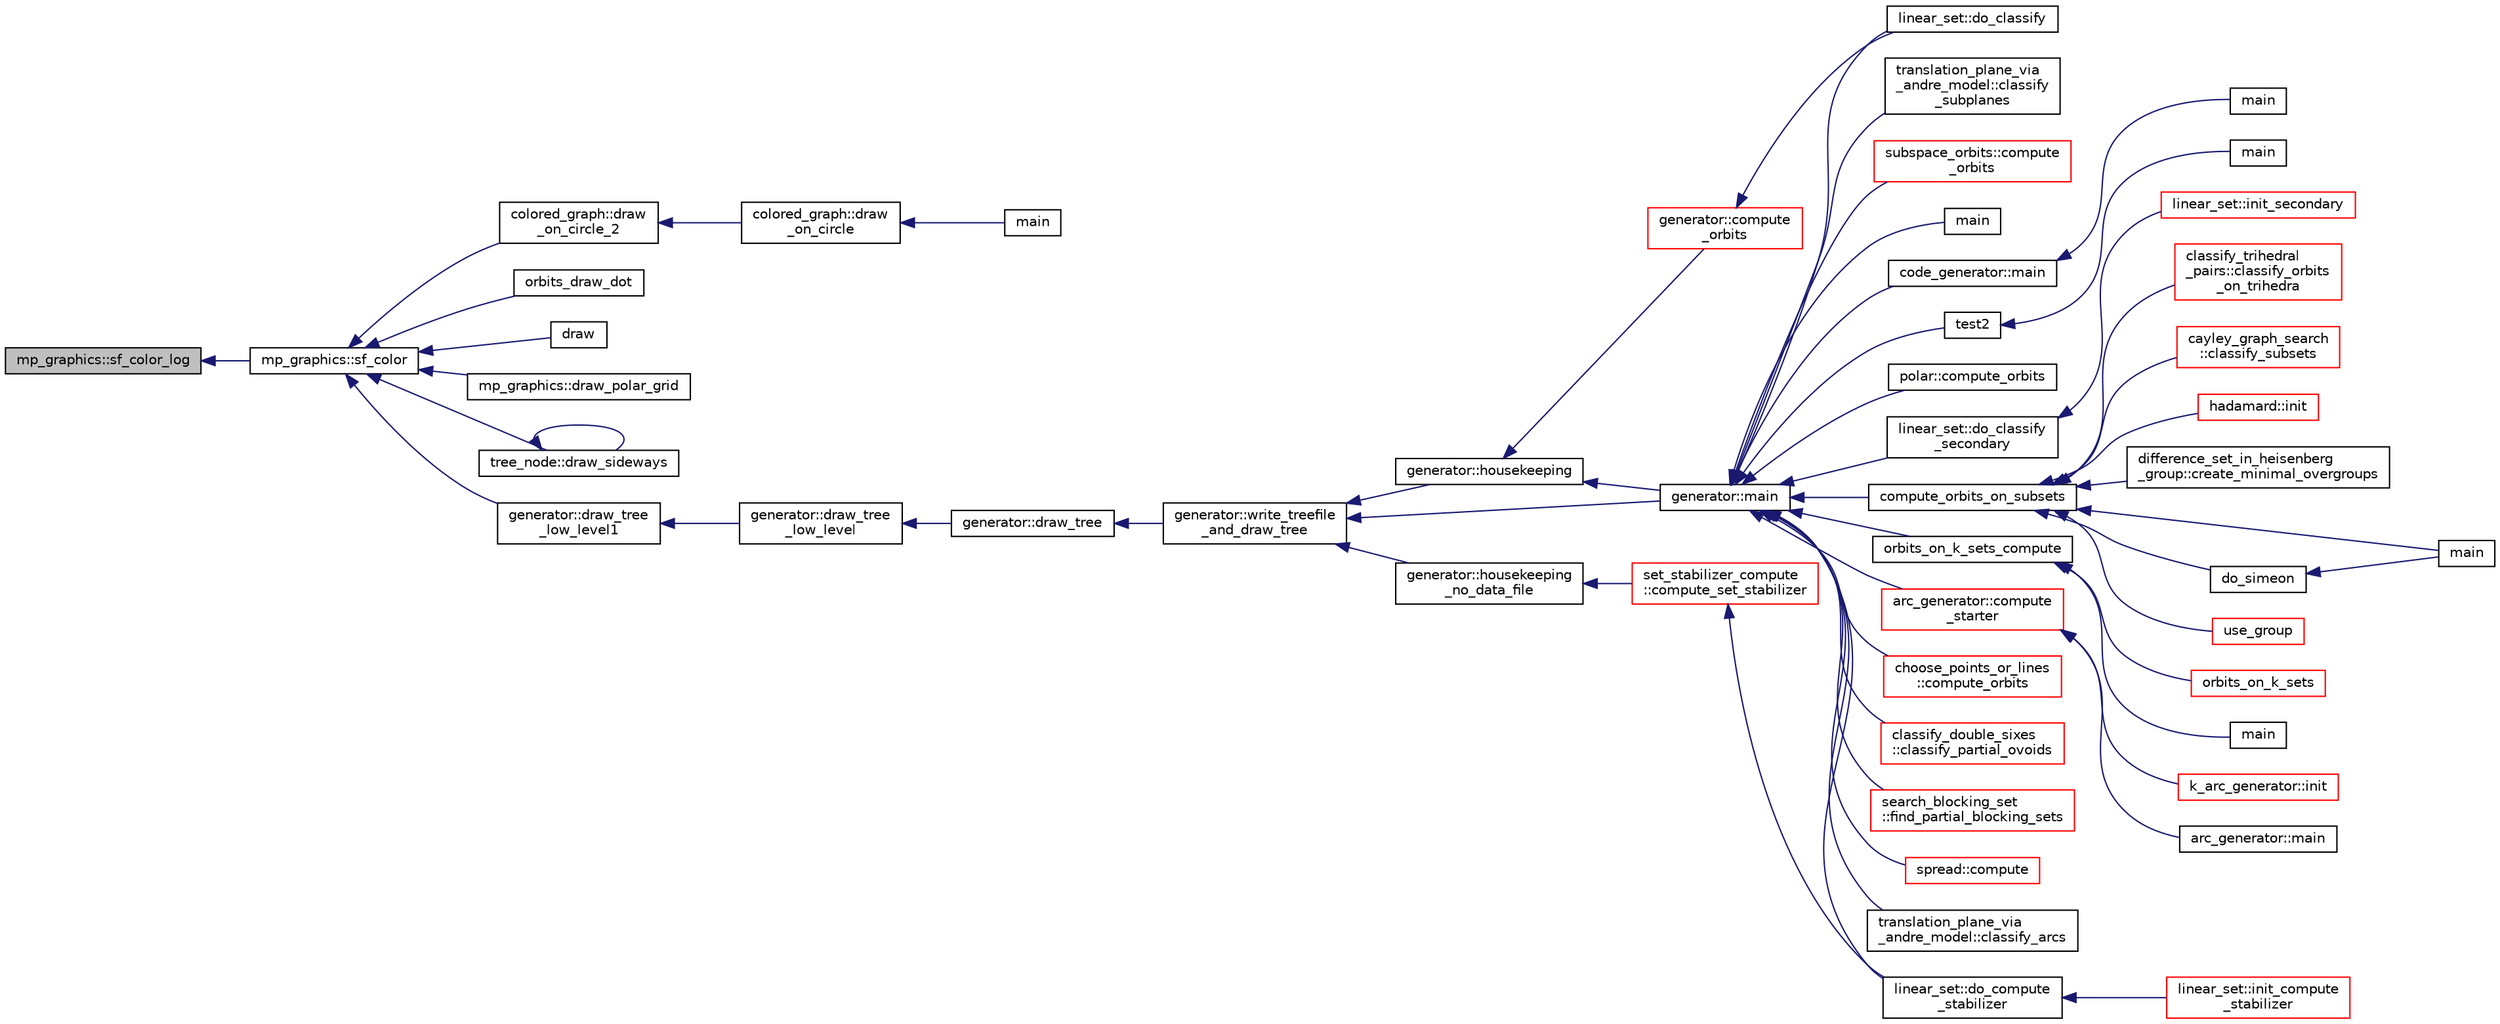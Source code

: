 digraph "mp_graphics::sf_color_log"
{
  edge [fontname="Helvetica",fontsize="10",labelfontname="Helvetica",labelfontsize="10"];
  node [fontname="Helvetica",fontsize="10",shape=record];
  rankdir="LR";
  Node6729 [label="mp_graphics::sf_color_log",height=0.2,width=0.4,color="black", fillcolor="grey75", style="filled", fontcolor="black"];
  Node6729 -> Node6730 [dir="back",color="midnightblue",fontsize="10",style="solid",fontname="Helvetica"];
  Node6730 [label="mp_graphics::sf_color",height=0.2,width=0.4,color="black", fillcolor="white", style="filled",URL="$da/d2c/classmp__graphics.html#ae6d1c954f0bacaa8b282a7230f7cce14"];
  Node6730 -> Node6731 [dir="back",color="midnightblue",fontsize="10",style="solid",fontname="Helvetica"];
  Node6731 [label="colored_graph::draw\l_on_circle_2",height=0.2,width=0.4,color="black", fillcolor="white", style="filled",URL="$dc/de2/classcolored__graph.html#a5491c0aa5ba7e60fb694fe7fbbc5ce8a"];
  Node6731 -> Node6732 [dir="back",color="midnightblue",fontsize="10",style="solid",fontname="Helvetica"];
  Node6732 [label="colored_graph::draw\l_on_circle",height=0.2,width=0.4,color="black", fillcolor="white", style="filled",URL="$dc/de2/classcolored__graph.html#af5b7af38772c569cc0d6ab1d7c1fe20b"];
  Node6732 -> Node6733 [dir="back",color="midnightblue",fontsize="10",style="solid",fontname="Helvetica"];
  Node6733 [label="main",height=0.2,width=0.4,color="black", fillcolor="white", style="filled",URL="$d2/dfa/draw__colored__graph_8_c.html#a3c04138a5bfe5d72780bb7e82a18e627"];
  Node6730 -> Node6734 [dir="back",color="midnightblue",fontsize="10",style="solid",fontname="Helvetica"];
  Node6734 [label="orbits_draw_dot",height=0.2,width=0.4,color="black", fillcolor="white", style="filled",URL="$d9/d29/draw_8_c.html#a20a270e8cc52b4a32cdd36bfa75d849e"];
  Node6730 -> Node6735 [dir="back",color="midnightblue",fontsize="10",style="solid",fontname="Helvetica"];
  Node6735 [label="draw",height=0.2,width=0.4,color="black", fillcolor="white", style="filled",URL="$d7/d04/graphics_8h.html#a2f0462cf6d66f0096ed82a8dad6e4c3d"];
  Node6730 -> Node6736 [dir="back",color="midnightblue",fontsize="10",style="solid",fontname="Helvetica"];
  Node6736 [label="mp_graphics::draw_polar_grid",height=0.2,width=0.4,color="black", fillcolor="white", style="filled",URL="$da/d2c/classmp__graphics.html#a6fddb7e055dd8099413f41489342fcff"];
  Node6730 -> Node6737 [dir="back",color="midnightblue",fontsize="10",style="solid",fontname="Helvetica"];
  Node6737 [label="tree_node::draw_sideways",height=0.2,width=0.4,color="black", fillcolor="white", style="filled",URL="$df/dbf/classtree__node.html#a9b2f0bf6523c86a1fe755f6186180adb"];
  Node6737 -> Node6737 [dir="back",color="midnightblue",fontsize="10",style="solid",fontname="Helvetica"];
  Node6730 -> Node6738 [dir="back",color="midnightblue",fontsize="10",style="solid",fontname="Helvetica"];
  Node6738 [label="generator::draw_tree\l_low_level1",height=0.2,width=0.4,color="black", fillcolor="white", style="filled",URL="$d7/d73/classgenerator.html#a05c91a8f773c25fbad2e806201d5f0d3"];
  Node6738 -> Node6739 [dir="back",color="midnightblue",fontsize="10",style="solid",fontname="Helvetica"];
  Node6739 [label="generator::draw_tree\l_low_level",height=0.2,width=0.4,color="black", fillcolor="white", style="filled",URL="$d7/d73/classgenerator.html#a7ec4c0902ecfc19049792b60526ae446"];
  Node6739 -> Node6740 [dir="back",color="midnightblue",fontsize="10",style="solid",fontname="Helvetica"];
  Node6740 [label="generator::draw_tree",height=0.2,width=0.4,color="black", fillcolor="white", style="filled",URL="$d7/d73/classgenerator.html#ae3d68e3de8f4a5decdaef2d8008cd4a6"];
  Node6740 -> Node6741 [dir="back",color="midnightblue",fontsize="10",style="solid",fontname="Helvetica"];
  Node6741 [label="generator::write_treefile\l_and_draw_tree",height=0.2,width=0.4,color="black", fillcolor="white", style="filled",URL="$d7/d73/classgenerator.html#a70c78f45dba413014287e8cde2f7d6b5"];
  Node6741 -> Node6742 [dir="back",color="midnightblue",fontsize="10",style="solid",fontname="Helvetica"];
  Node6742 [label="generator::main",height=0.2,width=0.4,color="black", fillcolor="white", style="filled",URL="$d7/d73/classgenerator.html#a01abff8e9f231bf0d82e2e8e0061f242"];
  Node6742 -> Node6743 [dir="back",color="midnightblue",fontsize="10",style="solid",fontname="Helvetica"];
  Node6743 [label="main",height=0.2,width=0.4,color="black", fillcolor="white", style="filled",URL="$d2/d11/codes_8h.html#a217dbf8b442f20279ea00b898af96f52"];
  Node6742 -> Node6744 [dir="back",color="midnightblue",fontsize="10",style="solid",fontname="Helvetica"];
  Node6744 [label="code_generator::main",height=0.2,width=0.4,color="black", fillcolor="white", style="filled",URL="$db/d37/classcode__generator.html#ab3cf3a306e4032c2b471ac95321c599f"];
  Node6744 -> Node6745 [dir="back",color="midnightblue",fontsize="10",style="solid",fontname="Helvetica"];
  Node6745 [label="main",height=0.2,width=0.4,color="black", fillcolor="white", style="filled",URL="$d4/d4f/codes_8_c.html#a217dbf8b442f20279ea00b898af96f52"];
  Node6742 -> Node6746 [dir="back",color="midnightblue",fontsize="10",style="solid",fontname="Helvetica"];
  Node6746 [label="test2",height=0.2,width=0.4,color="black", fillcolor="white", style="filled",URL="$d9/db0/factor__space_8_c.html#a39d73a812e5fd8f1bc111e948368cb10"];
  Node6746 -> Node6747 [dir="back",color="midnightblue",fontsize="10",style="solid",fontname="Helvetica"];
  Node6747 [label="main",height=0.2,width=0.4,color="black", fillcolor="white", style="filled",URL="$d9/db0/factor__space_8_c.html#a3c04138a5bfe5d72780bb7e82a18e627"];
  Node6742 -> Node6748 [dir="back",color="midnightblue",fontsize="10",style="solid",fontname="Helvetica"];
  Node6748 [label="polar::compute_orbits",height=0.2,width=0.4,color="black", fillcolor="white", style="filled",URL="$da/d1c/classpolar.html#ac4c3c4f95d14c74ff4a3ec3f3479a1da"];
  Node6742 -> Node6749 [dir="back",color="midnightblue",fontsize="10",style="solid",fontname="Helvetica"];
  Node6749 [label="linear_set::do_classify",height=0.2,width=0.4,color="black", fillcolor="white", style="filled",URL="$dd/d86/classlinear__set.html#a3eb2dbce7fa8b71901dfc12f288ddd0c"];
  Node6742 -> Node6750 [dir="back",color="midnightblue",fontsize="10",style="solid",fontname="Helvetica"];
  Node6750 [label="linear_set::do_classify\l_secondary",height=0.2,width=0.4,color="black", fillcolor="white", style="filled",URL="$dd/d86/classlinear__set.html#a47eb7f9995f3343abd3bdfbf9a9a9162"];
  Node6750 -> Node6751 [dir="back",color="midnightblue",fontsize="10",style="solid",fontname="Helvetica"];
  Node6751 [label="linear_set::init_secondary",height=0.2,width=0.4,color="red", fillcolor="white", style="filled",URL="$dd/d86/classlinear__set.html#a7bf8cd7805559b5762921687a7c1ed97"];
  Node6742 -> Node6753 [dir="back",color="midnightblue",fontsize="10",style="solid",fontname="Helvetica"];
  Node6753 [label="linear_set::do_compute\l_stabilizer",height=0.2,width=0.4,color="black", fillcolor="white", style="filled",URL="$dd/d86/classlinear__set.html#ae8f58ded28fb5370f4459cca42b7463b"];
  Node6753 -> Node6754 [dir="back",color="midnightblue",fontsize="10",style="solid",fontname="Helvetica"];
  Node6754 [label="linear_set::init_compute\l_stabilizer",height=0.2,width=0.4,color="red", fillcolor="white", style="filled",URL="$dd/d86/classlinear__set.html#a0cc3eaec1896fdc977b62e94623b055b"];
  Node6742 -> Node6756 [dir="back",color="midnightblue",fontsize="10",style="solid",fontname="Helvetica"];
  Node6756 [label="compute_orbits_on_subsets",height=0.2,width=0.4,color="black", fillcolor="white", style="filled",URL="$d3/d35/snakes__and__ladders__global_8_c.html#af33697aede0480110b1227f727252637"];
  Node6756 -> Node6757 [dir="back",color="midnightblue",fontsize="10",style="solid",fontname="Helvetica"];
  Node6757 [label="cayley_graph_search\l::classify_subsets",height=0.2,width=0.4,color="red", fillcolor="white", style="filled",URL="$de/dae/classcayley__graph__search.html#a4cf8a90752e018a281481ac80ad52c4b"];
  Node6756 -> Node6760 [dir="back",color="midnightblue",fontsize="10",style="solid",fontname="Helvetica"];
  Node6760 [label="hadamard::init",height=0.2,width=0.4,color="red", fillcolor="white", style="filled",URL="$d7/dbb/classhadamard.html#a16af359850b8bdd0d2a73e260d496c33"];
  Node6756 -> Node6762 [dir="back",color="midnightblue",fontsize="10",style="solid",fontname="Helvetica"];
  Node6762 [label="difference_set_in_heisenberg\l_group::create_minimal_overgroups",height=0.2,width=0.4,color="black", fillcolor="white", style="filled",URL="$de/d8a/classdifference__set__in__heisenberg__group.html#a9bde5ad5da3ebaebf98fbfd3e8110b79"];
  Node6756 -> Node6763 [dir="back",color="midnightblue",fontsize="10",style="solid",fontname="Helvetica"];
  Node6763 [label="main",height=0.2,width=0.4,color="black", fillcolor="white", style="filled",URL="$d5/d13/simeon_8_c.html#ae66f6b31b5ad750f1fe042a706a4e3d4"];
  Node6756 -> Node6764 [dir="back",color="midnightblue",fontsize="10",style="solid",fontname="Helvetica"];
  Node6764 [label="do_simeon",height=0.2,width=0.4,color="black", fillcolor="white", style="filled",URL="$d5/d13/simeon_8_c.html#a36cf3f9cb484fa44da7a7dfcbe9385d0"];
  Node6764 -> Node6763 [dir="back",color="midnightblue",fontsize="10",style="solid",fontname="Helvetica"];
  Node6756 -> Node6765 [dir="back",color="midnightblue",fontsize="10",style="solid",fontname="Helvetica"];
  Node6765 [label="use_group",height=0.2,width=0.4,color="red", fillcolor="white", style="filled",URL="$d9/d9f/all__cliques_8_c.html#aba62531e97173264c39afe2c7857af31"];
  Node6756 -> Node6767 [dir="back",color="midnightblue",fontsize="10",style="solid",fontname="Helvetica"];
  Node6767 [label="classify_trihedral\l_pairs::classify_orbits\l_on_trihedra",height=0.2,width=0.4,color="red", fillcolor="white", style="filled",URL="$d1/d21/classclassify__trihedral__pairs.html#a99625621bfba4bb65b3d60304b306539"];
  Node6742 -> Node6774 [dir="back",color="midnightblue",fontsize="10",style="solid",fontname="Helvetica"];
  Node6774 [label="orbits_on_k_sets_compute",height=0.2,width=0.4,color="black", fillcolor="white", style="filled",URL="$d3/d35/snakes__and__ladders__global_8_c.html#a96743526b15703539d544499276aaa71"];
  Node6774 -> Node6775 [dir="back",color="midnightblue",fontsize="10",style="solid",fontname="Helvetica"];
  Node6775 [label="main",height=0.2,width=0.4,color="black", fillcolor="white", style="filled",URL="$d9/d5f/example__fano__plane_8_c.html#ae66f6b31b5ad750f1fe042a706a4e3d4"];
  Node6774 -> Node6776 [dir="back",color="midnightblue",fontsize="10",style="solid",fontname="Helvetica"];
  Node6776 [label="orbits_on_k_sets",height=0.2,width=0.4,color="red", fillcolor="white", style="filled",URL="$d3/d35/snakes__and__ladders__global_8_c.html#afe3d79116aa8b4d1a93d444a3a979b6e"];
  Node6742 -> Node6785 [dir="back",color="midnightblue",fontsize="10",style="solid",fontname="Helvetica"];
  Node6785 [label="arc_generator::compute\l_starter",height=0.2,width=0.4,color="red", fillcolor="white", style="filled",URL="$d4/d21/classarc__generator.html#aad1dcec3a1c302e743d574bd1ac857d9"];
  Node6785 -> Node6784 [dir="back",color="midnightblue",fontsize="10",style="solid",fontname="Helvetica"];
  Node6784 [label="arc_generator::main",height=0.2,width=0.4,color="black", fillcolor="white", style="filled",URL="$d4/d21/classarc__generator.html#ad80140b51b165dad1fe6ab232be7829a"];
  Node6785 -> Node6786 [dir="back",color="midnightblue",fontsize="10",style="solid",fontname="Helvetica"];
  Node6786 [label="k_arc_generator::init",height=0.2,width=0.4,color="red", fillcolor="white", style="filled",URL="$d6/dd8/classk__arc__generator.html#a6036d9f52ede9f8ca681505626b5361d"];
  Node6742 -> Node6790 [dir="back",color="midnightblue",fontsize="10",style="solid",fontname="Helvetica"];
  Node6790 [label="choose_points_or_lines\l::compute_orbits",height=0.2,width=0.4,color="red", fillcolor="white", style="filled",URL="$d6/d75/classchoose__points__or__lines.html#adc353e2d41dc8a39563322c8cdd85f61"];
  Node6742 -> Node6792 [dir="back",color="midnightblue",fontsize="10",style="solid",fontname="Helvetica"];
  Node6792 [label="classify_double_sixes\l::classify_partial_ovoids",height=0.2,width=0.4,color="red", fillcolor="white", style="filled",URL="$dd/d23/classclassify__double__sixes.html#a2253fca143a0e8a3e39655eb05668ae9"];
  Node6742 -> Node6794 [dir="back",color="midnightblue",fontsize="10",style="solid",fontname="Helvetica"];
  Node6794 [label="search_blocking_set\l::find_partial_blocking_sets",height=0.2,width=0.4,color="red", fillcolor="white", style="filled",URL="$dc/d36/classsearch__blocking__set.html#ad3fdb3d356db75a02c406bc9d4e9e9b6"];
  Node6742 -> Node6796 [dir="back",color="midnightblue",fontsize="10",style="solid",fontname="Helvetica"];
  Node6796 [label="spread::compute",height=0.2,width=0.4,color="red", fillcolor="white", style="filled",URL="$da/dc1/classspread.html#a9674466d3e03b8dad79882299c638a21"];
  Node6742 -> Node6798 [dir="back",color="midnightblue",fontsize="10",style="solid",fontname="Helvetica"];
  Node6798 [label="translation_plane_via\l_andre_model::classify_arcs",height=0.2,width=0.4,color="black", fillcolor="white", style="filled",URL="$d1/dcc/classtranslation__plane__via__andre__model.html#ac8f002e812a8b152d41e806688601c5e"];
  Node6742 -> Node6799 [dir="back",color="midnightblue",fontsize="10",style="solid",fontname="Helvetica"];
  Node6799 [label="translation_plane_via\l_andre_model::classify\l_subplanes",height=0.2,width=0.4,color="black", fillcolor="white", style="filled",URL="$d1/dcc/classtranslation__plane__via__andre__model.html#a794fefa95f0a7f7b887133375988ee55"];
  Node6742 -> Node6800 [dir="back",color="midnightblue",fontsize="10",style="solid",fontname="Helvetica"];
  Node6800 [label="subspace_orbits::compute\l_orbits",height=0.2,width=0.4,color="red", fillcolor="white", style="filled",URL="$d2/d9f/classsubspace__orbits.html#a2778f8d49cde1675de1ef6acfe180b63"];
  Node6741 -> Node6802 [dir="back",color="midnightblue",fontsize="10",style="solid",fontname="Helvetica"];
  Node6802 [label="generator::housekeeping",height=0.2,width=0.4,color="black", fillcolor="white", style="filled",URL="$d7/d73/classgenerator.html#aaf2bd92e8f74eb9fbc3244a6dde6f78c"];
  Node6802 -> Node6803 [dir="back",color="midnightblue",fontsize="10",style="solid",fontname="Helvetica"];
  Node6803 [label="generator::compute\l_orbits",height=0.2,width=0.4,color="red", fillcolor="white", style="filled",URL="$d7/d73/classgenerator.html#a23989bc20ecaaed39c4119c758367f40"];
  Node6803 -> Node6749 [dir="back",color="midnightblue",fontsize="10",style="solid",fontname="Helvetica"];
  Node6802 -> Node6742 [dir="back",color="midnightblue",fontsize="10",style="solid",fontname="Helvetica"];
  Node6741 -> Node6805 [dir="back",color="midnightblue",fontsize="10",style="solid",fontname="Helvetica"];
  Node6805 [label="generator::housekeeping\l_no_data_file",height=0.2,width=0.4,color="black", fillcolor="white", style="filled",URL="$d7/d73/classgenerator.html#a6c09d8dc65abd5c79f3310e8293a56d8"];
  Node6805 -> Node6806 [dir="back",color="midnightblue",fontsize="10",style="solid",fontname="Helvetica"];
  Node6806 [label="set_stabilizer_compute\l::compute_set_stabilizer",height=0.2,width=0.4,color="red", fillcolor="white", style="filled",URL="$d8/dc6/classset__stabilizer__compute.html#ad4f92074322e98c7cd0ed5d4f8486b76"];
  Node6806 -> Node6753 [dir="back",color="midnightblue",fontsize="10",style="solid",fontname="Helvetica"];
}
